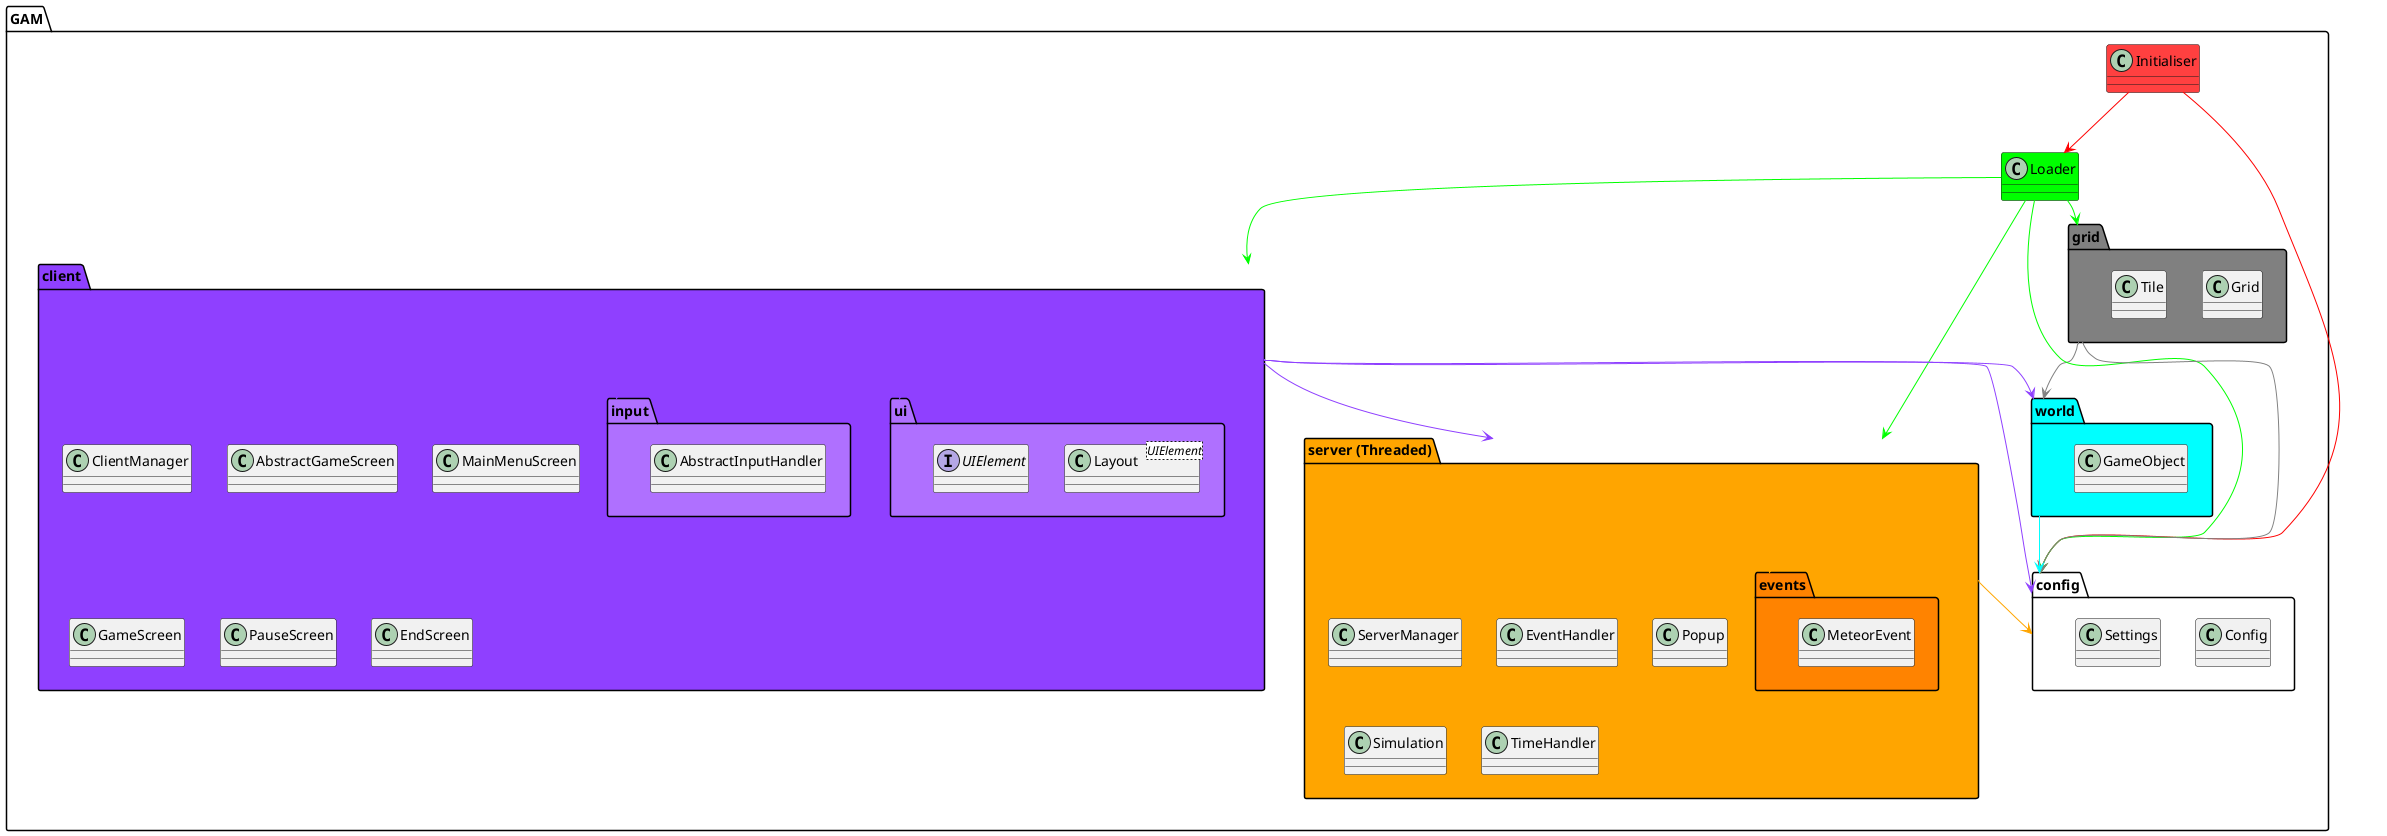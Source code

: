 @startuml
package GAM {
    class Initialiser #ff4040
    class Loader #00ff00
    package client #8f40ff {
	class ClientManager
	class AbstractGameScreen
	class MainMenuScreen
	class GameScreen
	class PauseScreen
	class EndScreen
	package ui #af70ff {
	    class Layout <UIElement>
	    interface UIElement
	}
	package input #af70ff {
	    class AbstractInputHandler
	}
    }
    package "server (Threaded)" as server #orange {
	class ServerManager
	class EventHandler
	class Popup
	class Simulation
	class TimeHandler
	package events #ff8300 {
	    class MeteorEvent
	}
    }
    package world #aqua {
	class GameObject
    }
    package config {
	class Config
	class Settings
    }
    package grid #grey {
	class Grid
	class Tile
    }
}

Initialiser -[#red]-> Loader
Loader -[#00ff00]-> grid
grid -[#grey]-> world
Loader -[#00ff00]-> client
Loader -[#00ff00]-> server
Initialiser -[#red]-> config
Loader -[#00ff00]-> config
grid -[#grey]-> config
world -[#aqua]-> config
client -[#8f40ff]-> config
server -[#orange]-> config
client -[#8f40ff]-> world
client -[#8f40ff]-> server
client -[#8f40ff]-> ui
client -[#8f40ff]-> input
server -[#orange]-> events
@enduml
